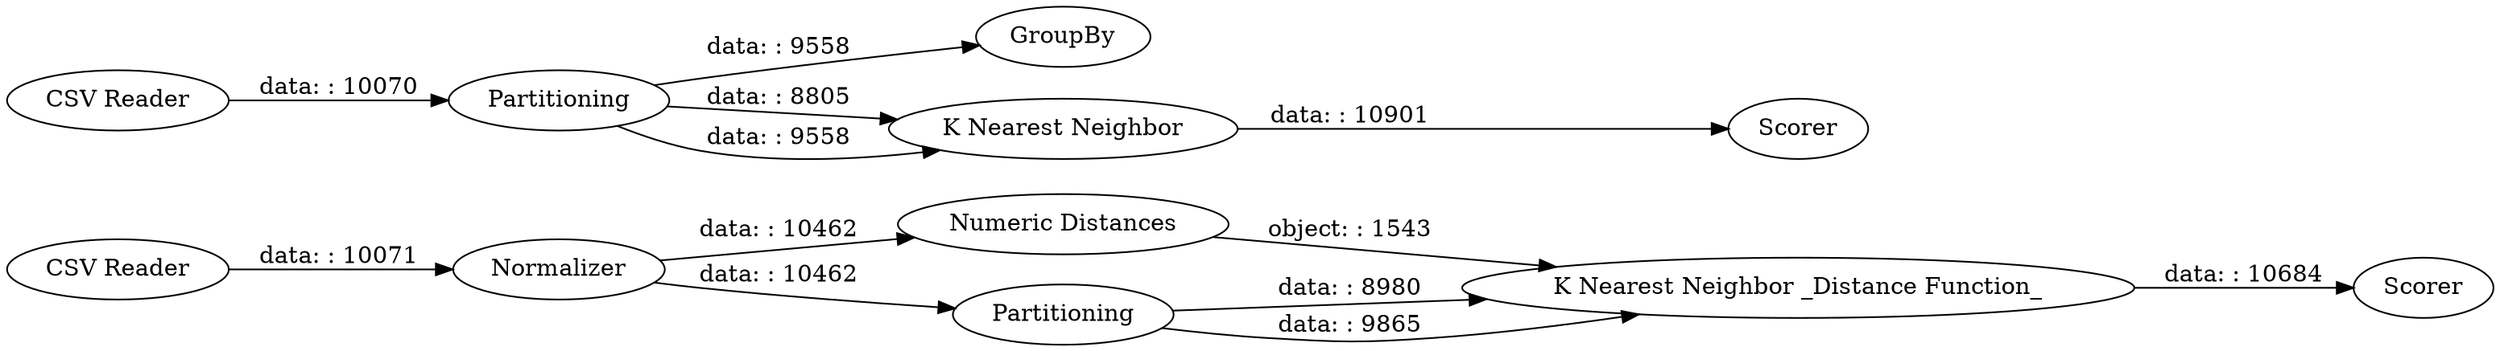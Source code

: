 digraph {
	"7657753812898902324_9" [label=Scorer]
	"7657753812898902324_3" [label=Partitioning]
	"7657753812898902324_11" [label=Normalizer]
	"7657753812898902324_10" [label="Numeric Distances"]
	"7657753812898902324_4" [label=GroupBy]
	"7657753812898902324_6" [label="K Nearest Neighbor _Distance Function_"]
	"7657753812898902324_5" [label=Scorer]
	"7657753812898902324_2" [label="CSV Reader"]
	"7657753812898902324_8" [label=Partitioning]
	"7657753812898902324_1" [label="K Nearest Neighbor"]
	"7657753812898902324_7" [label="CSV Reader"]
	"7657753812898902324_2" -> "7657753812898902324_3" [label="data: : 10070"]
	"7657753812898902324_11" -> "7657753812898902324_10" [label="data: : 10462"]
	"7657753812898902324_11" -> "7657753812898902324_8" [label="data: : 10462"]
	"7657753812898902324_8" -> "7657753812898902324_6" [label="data: : 8980"]
	"7657753812898902324_6" -> "7657753812898902324_9" [label="data: : 10684"]
	"7657753812898902324_3" -> "7657753812898902324_1" [label="data: : 8805"]
	"7657753812898902324_3" -> "7657753812898902324_4" [label="data: : 9558"]
	"7657753812898902324_3" -> "7657753812898902324_1" [label="data: : 9558"]
	"7657753812898902324_10" -> "7657753812898902324_6" [label="object: : 1543"]
	"7657753812898902324_7" -> "7657753812898902324_11" [label="data: : 10071"]
	"7657753812898902324_8" -> "7657753812898902324_6" [label="data: : 9865"]
	"7657753812898902324_1" -> "7657753812898902324_5" [label="data: : 10901"]
	rankdir=LR
}
